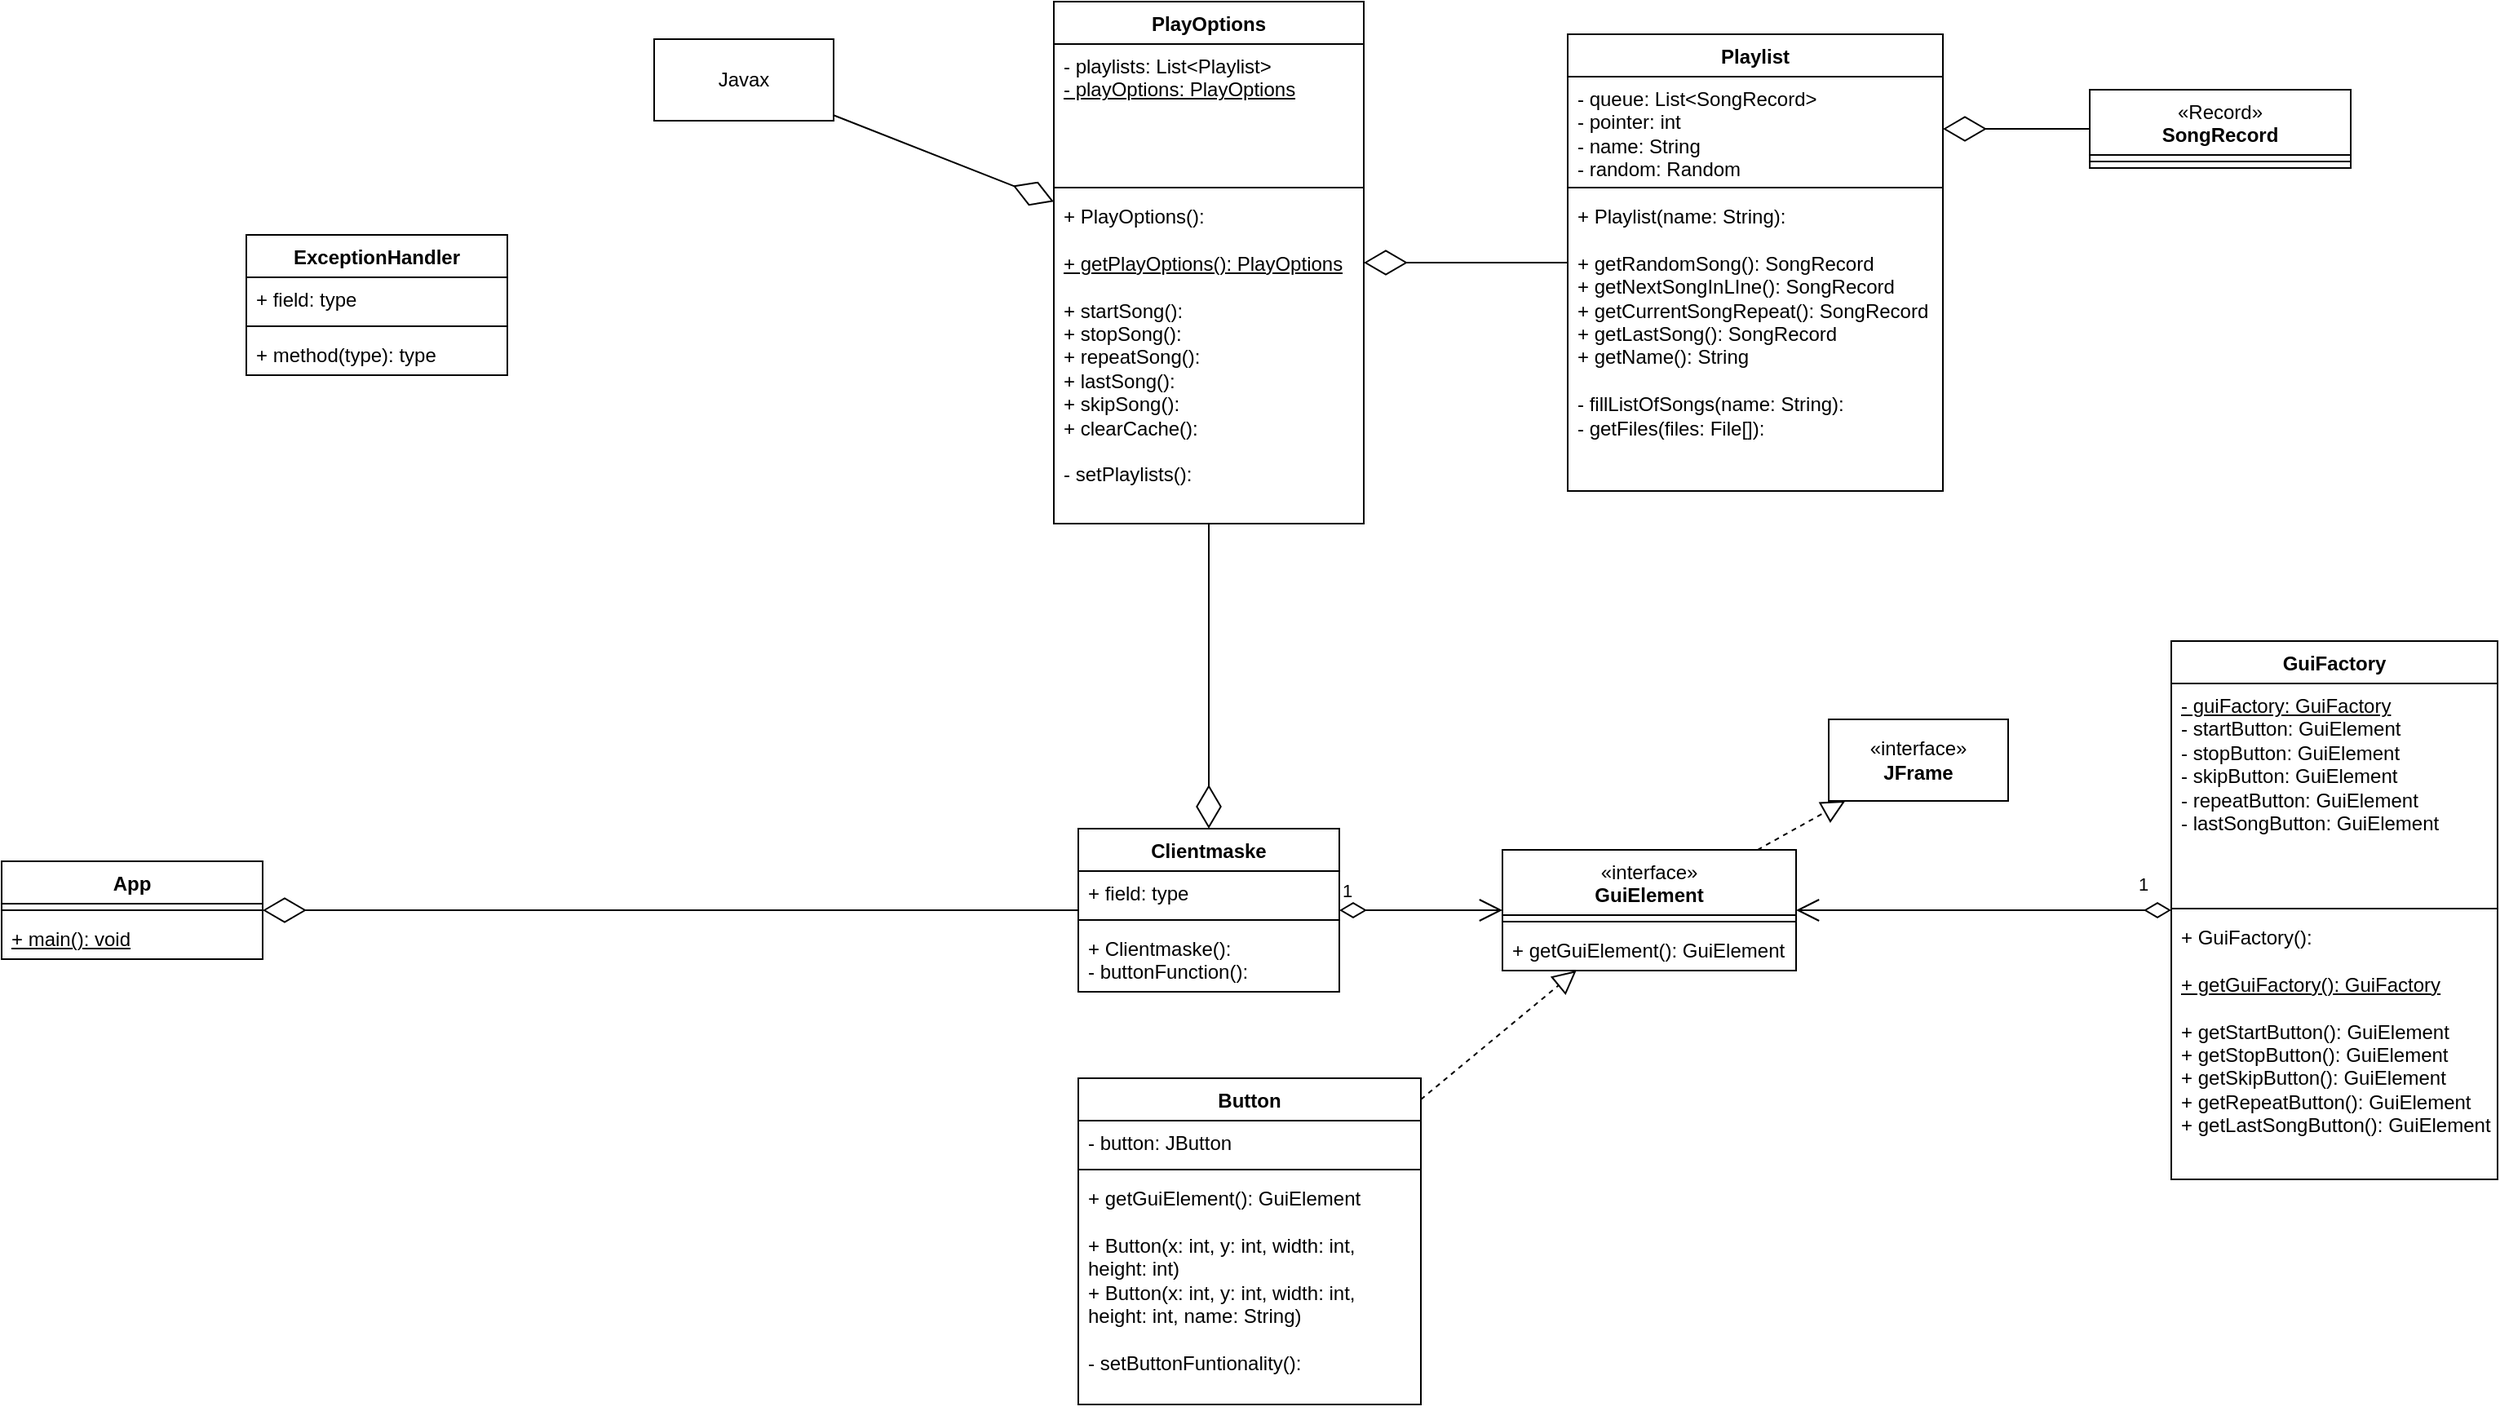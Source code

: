 <mxfile version="24.6.4" type="device">
  <diagram name="Seite-1" id="f8F1zJei1EXFtww37Cu9">
    <mxGraphModel dx="2338" dy="809" grid="1" gridSize="10" guides="1" tooltips="1" connect="1" arrows="1" fold="1" page="1" pageScale="1" pageWidth="827" pageHeight="1169" math="0" shadow="0">
      <root>
        <mxCell id="0" />
        <mxCell id="1" parent="0" />
        <mxCell id="B8eMcN1j9Ar7sqwNlv22-5" value="&lt;div&gt;&lt;span style=&quot;font-weight: 400;&quot;&gt;«Record»&lt;/span&gt;&lt;br&gt;&lt;/div&gt;SongRecord" style="swimlane;fontStyle=1;align=center;verticalAlign=top;childLayout=stackLayout;horizontal=1;startSize=40;horizontalStack=0;resizeParent=1;resizeParentMax=0;resizeLast=0;collapsible=1;marginBottom=0;whiteSpace=wrap;html=1;" vertex="1" parent="1">
          <mxGeometry x="650" y="74" width="160" height="48" as="geometry" />
        </mxCell>
        <mxCell id="B8eMcN1j9Ar7sqwNlv22-7" value="" style="line;strokeWidth=1;fillColor=none;align=left;verticalAlign=middle;spacingTop=-1;spacingLeft=3;spacingRight=3;rotatable=0;labelPosition=right;points=[];portConstraint=eastwest;strokeColor=inherit;" vertex="1" parent="B8eMcN1j9Ar7sqwNlv22-5">
          <mxGeometry y="40" width="160" height="8" as="geometry" />
        </mxCell>
        <mxCell id="B8eMcN1j9Ar7sqwNlv22-15" value="&lt;div&gt;&lt;span style=&quot;font-weight: 400;&quot;&gt;«interface»&lt;/span&gt;&lt;br&gt;&lt;/div&gt;GuiElement" style="swimlane;fontStyle=1;align=center;verticalAlign=top;childLayout=stackLayout;horizontal=1;startSize=40;horizontalStack=0;resizeParent=1;resizeParentMax=0;resizeLast=0;collapsible=1;marginBottom=0;whiteSpace=wrap;html=1;" vertex="1" parent="1">
          <mxGeometry x="290" y="540" width="180" height="74" as="geometry" />
        </mxCell>
        <mxCell id="B8eMcN1j9Ar7sqwNlv22-17" value="" style="line;strokeWidth=1;fillColor=none;align=left;verticalAlign=middle;spacingTop=-1;spacingLeft=3;spacingRight=3;rotatable=0;labelPosition=right;points=[];portConstraint=eastwest;strokeColor=inherit;" vertex="1" parent="B8eMcN1j9Ar7sqwNlv22-15">
          <mxGeometry y="40" width="180" height="8" as="geometry" />
        </mxCell>
        <mxCell id="B8eMcN1j9Ar7sqwNlv22-18" value="+ getGuiElement(): GuiElement" style="text;strokeColor=none;fillColor=none;align=left;verticalAlign=top;spacingLeft=4;spacingRight=4;overflow=hidden;rotatable=0;points=[[0,0.5],[1,0.5]];portConstraint=eastwest;whiteSpace=wrap;html=1;" vertex="1" parent="B8eMcN1j9Ar7sqwNlv22-15">
          <mxGeometry y="48" width="180" height="26" as="geometry" />
        </mxCell>
        <mxCell id="B8eMcN1j9Ar7sqwNlv22-19" value="«interface»&lt;br&gt;&lt;b&gt;JFrame&lt;/b&gt;" style="html=1;whiteSpace=wrap;" vertex="1" parent="1">
          <mxGeometry x="490" y="460" width="110" height="50" as="geometry" />
        </mxCell>
        <mxCell id="B8eMcN1j9Ar7sqwNlv22-20" value="" style="endArrow=block;dashed=1;endFill=0;endSize=12;html=1;rounded=0;" edge="1" parent="1" source="B8eMcN1j9Ar7sqwNlv22-15" target="B8eMcN1j9Ar7sqwNlv22-19">
          <mxGeometry width="160" relative="1" as="geometry">
            <mxPoint x="290" y="460" as="sourcePoint" />
            <mxPoint x="450" y="460" as="targetPoint" />
          </mxGeometry>
        </mxCell>
        <mxCell id="B8eMcN1j9Ar7sqwNlv22-21" value="Button" style="swimlane;fontStyle=1;align=center;verticalAlign=top;childLayout=stackLayout;horizontal=1;startSize=26;horizontalStack=0;resizeParent=1;resizeParentMax=0;resizeLast=0;collapsible=1;marginBottom=0;whiteSpace=wrap;html=1;" vertex="1" parent="1">
          <mxGeometry x="30" y="680" width="210" height="200" as="geometry" />
        </mxCell>
        <mxCell id="B8eMcN1j9Ar7sqwNlv22-22" value="- button: JButton" style="text;strokeColor=none;fillColor=none;align=left;verticalAlign=top;spacingLeft=4;spacingRight=4;overflow=hidden;rotatable=0;points=[[0,0.5],[1,0.5]];portConstraint=eastwest;whiteSpace=wrap;html=1;" vertex="1" parent="B8eMcN1j9Ar7sqwNlv22-21">
          <mxGeometry y="26" width="210" height="26" as="geometry" />
        </mxCell>
        <mxCell id="B8eMcN1j9Ar7sqwNlv22-23" value="" style="line;strokeWidth=1;fillColor=none;align=left;verticalAlign=middle;spacingTop=-1;spacingLeft=3;spacingRight=3;rotatable=0;labelPosition=right;points=[];portConstraint=eastwest;strokeColor=inherit;" vertex="1" parent="B8eMcN1j9Ar7sqwNlv22-21">
          <mxGeometry y="52" width="210" height="8" as="geometry" />
        </mxCell>
        <mxCell id="B8eMcN1j9Ar7sqwNlv22-24" value="+ getGuiElement(): GuiElement&lt;div&gt;&lt;br&gt;&lt;/div&gt;&lt;div&gt;+ Button(x: int, y: int, width: int,&amp;nbsp; &amp;nbsp; &amp;nbsp; height: int)&lt;/div&gt;&lt;div&gt;+ Button(x: int, y: int, width: int, height: int, name: String)&lt;br&gt;&lt;/div&gt;&lt;div&gt;&lt;br&gt;&lt;/div&gt;&lt;div&gt;- setButtonFuntionality():&lt;/div&gt;" style="text;strokeColor=none;fillColor=none;align=left;verticalAlign=top;spacingLeft=4;spacingRight=4;overflow=hidden;rotatable=0;points=[[0,0.5],[1,0.5]];portConstraint=eastwest;whiteSpace=wrap;html=1;" vertex="1" parent="B8eMcN1j9Ar7sqwNlv22-21">
          <mxGeometry y="60" width="210" height="140" as="geometry" />
        </mxCell>
        <mxCell id="B8eMcN1j9Ar7sqwNlv22-30" value="" style="endArrow=block;dashed=1;endFill=0;endSize=12;html=1;rounded=0;" edge="1" parent="1" source="B8eMcN1j9Ar7sqwNlv22-21" target="B8eMcN1j9Ar7sqwNlv22-15">
          <mxGeometry width="160" relative="1" as="geometry">
            <mxPoint x="290" y="460" as="sourcePoint" />
            <mxPoint x="450" y="460" as="targetPoint" />
          </mxGeometry>
        </mxCell>
        <mxCell id="B8eMcN1j9Ar7sqwNlv22-31" value="Clientmaske" style="swimlane;fontStyle=1;align=center;verticalAlign=top;childLayout=stackLayout;horizontal=1;startSize=26;horizontalStack=0;resizeParent=1;resizeParentMax=0;resizeLast=0;collapsible=1;marginBottom=0;whiteSpace=wrap;html=1;" vertex="1" parent="1">
          <mxGeometry x="30" y="527" width="160" height="100" as="geometry" />
        </mxCell>
        <mxCell id="B8eMcN1j9Ar7sqwNlv22-32" value="+ field: type" style="text;strokeColor=none;fillColor=none;align=left;verticalAlign=top;spacingLeft=4;spacingRight=4;overflow=hidden;rotatable=0;points=[[0,0.5],[1,0.5]];portConstraint=eastwest;whiteSpace=wrap;html=1;" vertex="1" parent="B8eMcN1j9Ar7sqwNlv22-31">
          <mxGeometry y="26" width="160" height="26" as="geometry" />
        </mxCell>
        <mxCell id="B8eMcN1j9Ar7sqwNlv22-33" value="" style="line;strokeWidth=1;fillColor=none;align=left;verticalAlign=middle;spacingTop=-1;spacingLeft=3;spacingRight=3;rotatable=0;labelPosition=right;points=[];portConstraint=eastwest;strokeColor=inherit;" vertex="1" parent="B8eMcN1j9Ar7sqwNlv22-31">
          <mxGeometry y="52" width="160" height="8" as="geometry" />
        </mxCell>
        <mxCell id="B8eMcN1j9Ar7sqwNlv22-34" value="+ Clientmaske():&lt;div&gt;- buttonFunction():&lt;/div&gt;" style="text;strokeColor=none;fillColor=none;align=left;verticalAlign=top;spacingLeft=4;spacingRight=4;overflow=hidden;rotatable=0;points=[[0,0.5],[1,0.5]];portConstraint=eastwest;whiteSpace=wrap;html=1;" vertex="1" parent="B8eMcN1j9Ar7sqwNlv22-31">
          <mxGeometry y="60" width="160" height="40" as="geometry" />
        </mxCell>
        <mxCell id="B8eMcN1j9Ar7sqwNlv22-35" value="1" style="endArrow=open;html=1;endSize=12;startArrow=diamondThin;startSize=14;startFill=0;edgeStyle=orthogonalEdgeStyle;align=left;verticalAlign=bottom;rounded=0;" edge="1" parent="1" source="B8eMcN1j9Ar7sqwNlv22-31" target="B8eMcN1j9Ar7sqwNlv22-15">
          <mxGeometry x="-1" y="3" relative="1" as="geometry">
            <mxPoint x="290" y="460" as="sourcePoint" />
            <mxPoint x="450" y="460" as="targetPoint" />
          </mxGeometry>
        </mxCell>
        <mxCell id="B8eMcN1j9Ar7sqwNlv22-36" value="GuiFactory" style="swimlane;fontStyle=1;align=center;verticalAlign=top;childLayout=stackLayout;horizontal=1;startSize=26;horizontalStack=0;resizeParent=1;resizeParentMax=0;resizeLast=0;collapsible=1;marginBottom=0;whiteSpace=wrap;html=1;" vertex="1" parent="1">
          <mxGeometry x="700" y="412" width="200" height="330" as="geometry" />
        </mxCell>
        <mxCell id="B8eMcN1j9Ar7sqwNlv22-37" value="&lt;div&gt;&lt;u&gt;- guiFactory: GuiFactory&lt;/u&gt;&lt;/div&gt;- startButton: GuiElement&lt;div&gt;- stopButton: GuiElement&lt;/div&gt;&lt;div&gt;- skipButton: GuiElement&lt;/div&gt;&lt;div&gt;- repeatButton: GuiElement&lt;/div&gt;&lt;div&gt;- lastSongButton: GuiElement&lt;/div&gt;" style="text;strokeColor=none;fillColor=none;align=left;verticalAlign=top;spacingLeft=4;spacingRight=4;overflow=hidden;rotatable=0;points=[[0,0.5],[1,0.5]];portConstraint=eastwest;whiteSpace=wrap;html=1;" vertex="1" parent="B8eMcN1j9Ar7sqwNlv22-36">
          <mxGeometry y="26" width="200" height="134" as="geometry" />
        </mxCell>
        <mxCell id="B8eMcN1j9Ar7sqwNlv22-38" value="" style="line;strokeWidth=1;fillColor=none;align=left;verticalAlign=middle;spacingTop=-1;spacingLeft=3;spacingRight=3;rotatable=0;labelPosition=right;points=[];portConstraint=eastwest;strokeColor=inherit;" vertex="1" parent="B8eMcN1j9Ar7sqwNlv22-36">
          <mxGeometry y="160" width="200" height="8" as="geometry" />
        </mxCell>
        <mxCell id="B8eMcN1j9Ar7sqwNlv22-39" value="+ GuiFactory():&lt;div&gt;&lt;u&gt;&lt;br&gt;&lt;/u&gt;&lt;/div&gt;&lt;div&gt;&lt;u&gt;+ getGuiFactory(): GuiFactory&lt;/u&gt;&lt;/div&gt;&lt;div&gt;&lt;br&gt;&lt;/div&gt;&lt;div&gt;+ getStartButton(): GuiElement&lt;div&gt;+ getStopButton(): GuiElement&lt;/div&gt;&lt;div&gt;+ getSkipButton(): GuiElement&lt;/div&gt;&lt;div&gt;+ getRepeatButton(): GuiElement&lt;/div&gt;&lt;div&gt;+ getLastSongButton(): GuiElement&lt;/div&gt;&lt;/div&gt;" style="text;strokeColor=none;fillColor=none;align=left;verticalAlign=top;spacingLeft=4;spacingRight=4;overflow=hidden;rotatable=0;points=[[0,0.5],[1,0.5]];portConstraint=eastwest;whiteSpace=wrap;html=1;" vertex="1" parent="B8eMcN1j9Ar7sqwNlv22-36">
          <mxGeometry y="168" width="200" height="162" as="geometry" />
        </mxCell>
        <mxCell id="B8eMcN1j9Ar7sqwNlv22-40" value="1" style="endArrow=open;html=1;endSize=12;startArrow=diamondThin;startSize=14;startFill=0;align=left;verticalAlign=bottom;rounded=0;" edge="1" parent="1" source="B8eMcN1j9Ar7sqwNlv22-36" target="B8eMcN1j9Ar7sqwNlv22-15">
          <mxGeometry x="-0.809" y="-7" relative="1" as="geometry">
            <mxPoint x="190" y="377" as="sourcePoint" />
            <mxPoint x="290" y="377" as="targetPoint" />
            <mxPoint as="offset" />
          </mxGeometry>
        </mxCell>
        <mxCell id="B8eMcN1j9Ar7sqwNlv22-42" value="ExceptionHandler" style="swimlane;fontStyle=1;align=center;verticalAlign=top;childLayout=stackLayout;horizontal=1;startSize=26;horizontalStack=0;resizeParent=1;resizeParentMax=0;resizeLast=0;collapsible=1;marginBottom=0;whiteSpace=wrap;html=1;" vertex="1" parent="1">
          <mxGeometry x="-480" y="163" width="160" height="86" as="geometry" />
        </mxCell>
        <mxCell id="B8eMcN1j9Ar7sqwNlv22-43" value="+ field: type" style="text;strokeColor=none;fillColor=none;align=left;verticalAlign=top;spacingLeft=4;spacingRight=4;overflow=hidden;rotatable=0;points=[[0,0.5],[1,0.5]];portConstraint=eastwest;whiteSpace=wrap;html=1;" vertex="1" parent="B8eMcN1j9Ar7sqwNlv22-42">
          <mxGeometry y="26" width="160" height="26" as="geometry" />
        </mxCell>
        <mxCell id="B8eMcN1j9Ar7sqwNlv22-44" value="" style="line;strokeWidth=1;fillColor=none;align=left;verticalAlign=middle;spacingTop=-1;spacingLeft=3;spacingRight=3;rotatable=0;labelPosition=right;points=[];portConstraint=eastwest;strokeColor=inherit;" vertex="1" parent="B8eMcN1j9Ar7sqwNlv22-42">
          <mxGeometry y="52" width="160" height="8" as="geometry" />
        </mxCell>
        <mxCell id="B8eMcN1j9Ar7sqwNlv22-45" value="+ method(type): type" style="text;strokeColor=none;fillColor=none;align=left;verticalAlign=top;spacingLeft=4;spacingRight=4;overflow=hidden;rotatable=0;points=[[0,0.5],[1,0.5]];portConstraint=eastwest;whiteSpace=wrap;html=1;" vertex="1" parent="B8eMcN1j9Ar7sqwNlv22-42">
          <mxGeometry y="60" width="160" height="26" as="geometry" />
        </mxCell>
        <mxCell id="B8eMcN1j9Ar7sqwNlv22-46" value="App" style="swimlane;fontStyle=1;align=center;verticalAlign=top;childLayout=stackLayout;horizontal=1;startSize=26;horizontalStack=0;resizeParent=1;resizeParentMax=0;resizeLast=0;collapsible=1;marginBottom=0;whiteSpace=wrap;html=1;" vertex="1" parent="1">
          <mxGeometry x="-630" y="547" width="160" height="60" as="geometry" />
        </mxCell>
        <mxCell id="B8eMcN1j9Ar7sqwNlv22-48" value="" style="line;strokeWidth=1;fillColor=none;align=left;verticalAlign=middle;spacingTop=-1;spacingLeft=3;spacingRight=3;rotatable=0;labelPosition=right;points=[];portConstraint=eastwest;strokeColor=inherit;" vertex="1" parent="B8eMcN1j9Ar7sqwNlv22-46">
          <mxGeometry y="26" width="160" height="8" as="geometry" />
        </mxCell>
        <mxCell id="B8eMcN1j9Ar7sqwNlv22-49" value="&lt;u&gt;+ main(): void&lt;/u&gt;" style="text;strokeColor=none;fillColor=none;align=left;verticalAlign=top;spacingLeft=4;spacingRight=4;overflow=hidden;rotatable=0;points=[[0,0.5],[1,0.5]];portConstraint=eastwest;whiteSpace=wrap;html=1;" vertex="1" parent="B8eMcN1j9Ar7sqwNlv22-46">
          <mxGeometry y="34" width="160" height="26" as="geometry" />
        </mxCell>
        <mxCell id="B8eMcN1j9Ar7sqwNlv22-50" value="" style="endArrow=diamondThin;endFill=0;endSize=24;html=1;rounded=0;" edge="1" parent="1" source="B8eMcN1j9Ar7sqwNlv22-31" target="B8eMcN1j9Ar7sqwNlv22-46">
          <mxGeometry width="160" relative="1" as="geometry">
            <mxPoint x="290" y="230" as="sourcePoint" />
            <mxPoint x="450" y="230" as="targetPoint" />
          </mxGeometry>
        </mxCell>
        <mxCell id="B8eMcN1j9Ar7sqwNlv22-52" value="" style="endArrow=diamondThin;endFill=0;endSize=24;html=1;rounded=0;" edge="1" parent="1" source="B8eMcN1j9Ar7sqwNlv22-11" target="B8eMcN1j9Ar7sqwNlv22-53">
          <mxGeometry width="160" relative="1" as="geometry">
            <mxPoint x="310" y="149" as="sourcePoint" />
            <mxPoint x="292" y="280" as="targetPoint" />
          </mxGeometry>
        </mxCell>
        <mxCell id="B8eMcN1j9Ar7sqwNlv22-53" value="PlayOptions" style="swimlane;fontStyle=1;align=center;verticalAlign=top;childLayout=stackLayout;horizontal=1;startSize=26;horizontalStack=0;resizeParent=1;resizeParentMax=0;resizeLast=0;collapsible=1;marginBottom=0;whiteSpace=wrap;html=1;" vertex="1" parent="1">
          <mxGeometry x="15" y="20" width="190" height="320" as="geometry" />
        </mxCell>
        <mxCell id="B8eMcN1j9Ar7sqwNlv22-54" value="- playlists: List&amp;lt;Playlist&amp;gt;&lt;div&gt;&lt;u&gt;- playOptions: PlayOptions&lt;/u&gt;&lt;/div&gt;" style="text;strokeColor=none;fillColor=none;align=left;verticalAlign=top;spacingLeft=4;spacingRight=4;overflow=hidden;rotatable=0;points=[[0,0.5],[1,0.5]];portConstraint=eastwest;whiteSpace=wrap;html=1;" vertex="1" parent="B8eMcN1j9Ar7sqwNlv22-53">
          <mxGeometry y="26" width="190" height="84" as="geometry" />
        </mxCell>
        <mxCell id="B8eMcN1j9Ar7sqwNlv22-55" value="" style="line;strokeWidth=1;fillColor=none;align=left;verticalAlign=middle;spacingTop=-1;spacingLeft=3;spacingRight=3;rotatable=0;labelPosition=right;points=[];portConstraint=eastwest;strokeColor=inherit;" vertex="1" parent="B8eMcN1j9Ar7sqwNlv22-53">
          <mxGeometry y="110" width="190" height="8" as="geometry" />
        </mxCell>
        <mxCell id="B8eMcN1j9Ar7sqwNlv22-56" value="&lt;div&gt;+ PlayOptions():&lt;/div&gt;&lt;div&gt;&lt;br&gt;&lt;/div&gt;&lt;div&gt;&lt;u&gt;+ getPlayOptions(): PlayOptions&lt;/u&gt;&lt;/div&gt;&lt;div&gt;&lt;br&gt;&lt;/div&gt;+ startSong():&amp;nbsp;&lt;div&gt;+ stopSong():&amp;nbsp;&lt;/div&gt;&lt;div&gt;+ repeatSong():&lt;/div&gt;&lt;div&gt;+ lastSong():&lt;/div&gt;&lt;div&gt;+ skipSong():&lt;/div&gt;&lt;div&gt;+ clearCache():&lt;/div&gt;&lt;div&gt;&lt;br&gt;&lt;/div&gt;&lt;div&gt;- setPlaylists():&lt;/div&gt;" style="text;strokeColor=none;fillColor=none;align=left;verticalAlign=top;spacingLeft=4;spacingRight=4;overflow=hidden;rotatable=0;points=[[0,0.5],[1,0.5]];portConstraint=eastwest;whiteSpace=wrap;html=1;" vertex="1" parent="B8eMcN1j9Ar7sqwNlv22-53">
          <mxGeometry y="118" width="190" height="202" as="geometry" />
        </mxCell>
        <mxCell id="B8eMcN1j9Ar7sqwNlv22-11" value="Playlist" style="swimlane;fontStyle=1;align=center;verticalAlign=top;childLayout=stackLayout;horizontal=1;startSize=26;horizontalStack=0;resizeParent=1;resizeParentMax=0;resizeLast=0;collapsible=1;marginBottom=0;whiteSpace=wrap;html=1;" vertex="1" parent="1">
          <mxGeometry x="330" y="40" width="230" height="280" as="geometry" />
        </mxCell>
        <mxCell id="B8eMcN1j9Ar7sqwNlv22-12" value="- queue: List&amp;lt;SongRecord&amp;gt;&lt;div&gt;- pointer: int&lt;/div&gt;&lt;div&gt;- name: String&lt;/div&gt;&lt;div&gt;- random: Random&lt;/div&gt;" style="text;strokeColor=none;fillColor=none;align=left;verticalAlign=top;spacingLeft=4;spacingRight=4;overflow=hidden;rotatable=0;points=[[0,0.5],[1,0.5]];portConstraint=eastwest;whiteSpace=wrap;html=1;" vertex="1" parent="B8eMcN1j9Ar7sqwNlv22-11">
          <mxGeometry y="26" width="230" height="64" as="geometry" />
        </mxCell>
        <mxCell id="B8eMcN1j9Ar7sqwNlv22-13" value="" style="line;strokeWidth=1;fillColor=none;align=left;verticalAlign=middle;spacingTop=-1;spacingLeft=3;spacingRight=3;rotatable=0;labelPosition=right;points=[];portConstraint=eastwest;strokeColor=inherit;" vertex="1" parent="B8eMcN1j9Ar7sqwNlv22-11">
          <mxGeometry y="90" width="230" height="8" as="geometry" />
        </mxCell>
        <mxCell id="B8eMcN1j9Ar7sqwNlv22-14" value="&lt;div&gt;+ Playlist(name: String):&lt;/div&gt;&lt;div&gt;&lt;br&gt;&lt;/div&gt;+ getRandomSong(): SongRecord&lt;div&gt;+ getNextSongInLIne(): SongRecord&lt;/div&gt;&lt;div&gt;+ getCurrentSongRepeat(): SongRecord&lt;/div&gt;&lt;div&gt;+ getLastSong(): SongRecord&lt;/div&gt;&lt;div&gt;+ getName(): String&lt;/div&gt;&lt;div&gt;&lt;br&gt;&lt;/div&gt;&lt;div&gt;- fillListOfSongs(name: String):&lt;/div&gt;&lt;div&gt;&lt;span style=&quot;background-color: initial;&quot;&gt;- getFiles(files: File[]):&lt;/span&gt;&lt;/div&gt;" style="text;strokeColor=none;fillColor=none;align=left;verticalAlign=top;spacingLeft=4;spacingRight=4;overflow=hidden;rotatable=0;points=[[0,0.5],[1,0.5]];portConstraint=eastwest;whiteSpace=wrap;html=1;" vertex="1" parent="B8eMcN1j9Ar7sqwNlv22-11">
          <mxGeometry y="98" width="230" height="182" as="geometry" />
        </mxCell>
        <mxCell id="B8eMcN1j9Ar7sqwNlv22-51" value="" style="endArrow=diamondThin;endFill=0;endSize=24;html=1;rounded=0;" edge="1" parent="1" source="B8eMcN1j9Ar7sqwNlv22-5" target="B8eMcN1j9Ar7sqwNlv22-12">
          <mxGeometry width="160" relative="1" as="geometry">
            <mxPoint x="190" y="327" as="sourcePoint" />
            <mxPoint x="630" y="40" as="targetPoint" />
          </mxGeometry>
        </mxCell>
        <mxCell id="B8eMcN1j9Ar7sqwNlv22-62" value="" style="endArrow=diamondThin;endFill=0;endSize=24;html=1;rounded=0;" edge="1" parent="1" source="B8eMcN1j9Ar7sqwNlv22-53" target="B8eMcN1j9Ar7sqwNlv22-31">
          <mxGeometry width="160" relative="1" as="geometry">
            <mxPoint x="190" y="327" as="sourcePoint" />
            <mxPoint x="282" y="270" as="targetPoint" />
          </mxGeometry>
        </mxCell>
        <mxCell id="B8eMcN1j9Ar7sqwNlv22-63" value="Javax" style="html=1;whiteSpace=wrap;" vertex="1" parent="1">
          <mxGeometry x="-230" y="43" width="110" height="50" as="geometry" />
        </mxCell>
        <mxCell id="B8eMcN1j9Ar7sqwNlv22-64" value="" style="endArrow=diamondThin;endFill=0;endSize=24;html=1;rounded=0;" edge="1" parent="1" source="B8eMcN1j9Ar7sqwNlv22-63" target="B8eMcN1j9Ar7sqwNlv22-53">
          <mxGeometry width="160" relative="1" as="geometry">
            <mxPoint x="290" y="360" as="sourcePoint" />
            <mxPoint x="450" y="360" as="targetPoint" />
          </mxGeometry>
        </mxCell>
      </root>
    </mxGraphModel>
  </diagram>
</mxfile>
